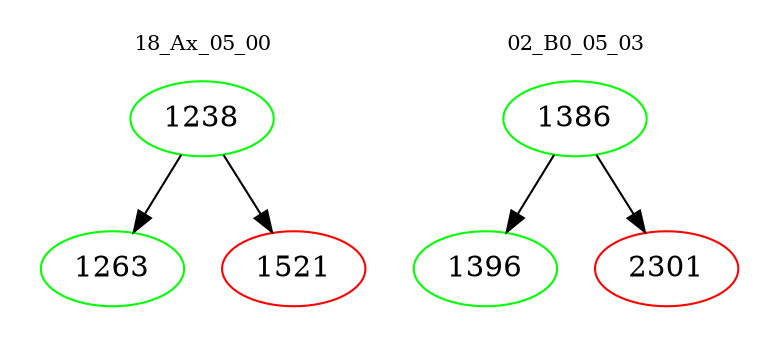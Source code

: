 digraph{
subgraph cluster_0 {
color = white
label = "18_Ax_05_00";
fontsize=10;
T0_1238 [label="1238", color="green"]
T0_1238 -> T0_1263 [color="black"]
T0_1263 [label="1263", color="green"]
T0_1238 -> T0_1521 [color="black"]
T0_1521 [label="1521", color="red"]
}
subgraph cluster_1 {
color = white
label = "02_B0_05_03";
fontsize=10;
T1_1386 [label="1386", color="green"]
T1_1386 -> T1_1396 [color="black"]
T1_1396 [label="1396", color="green"]
T1_1386 -> T1_2301 [color="black"]
T1_2301 [label="2301", color="red"]
}
}
